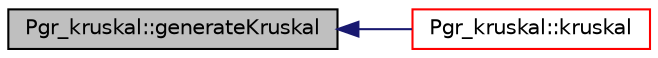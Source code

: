 digraph "Pgr_kruskal::generateKruskal"
{
  edge [fontname="Helvetica",fontsize="10",labelfontname="Helvetica",labelfontsize="10"];
  node [fontname="Helvetica",fontsize="10",shape=record];
  rankdir="LR";
  Node1 [label="Pgr_kruskal::generateKruskal",height=0.2,width=0.4,color="black", fillcolor="grey75", style="filled", fontcolor="black"];
  Node1 -> Node2 [dir="back",color="midnightblue",fontsize="10",style="solid",fontname="Helvetica"];
  Node2 [label="Pgr_kruskal::kruskal",height=0.2,width=0.4,color="red", fillcolor="white", style="filled",URL="$classPgr__kruskal.html#ae2efe1b221e6970f95e5d5bed207d171"];
}
